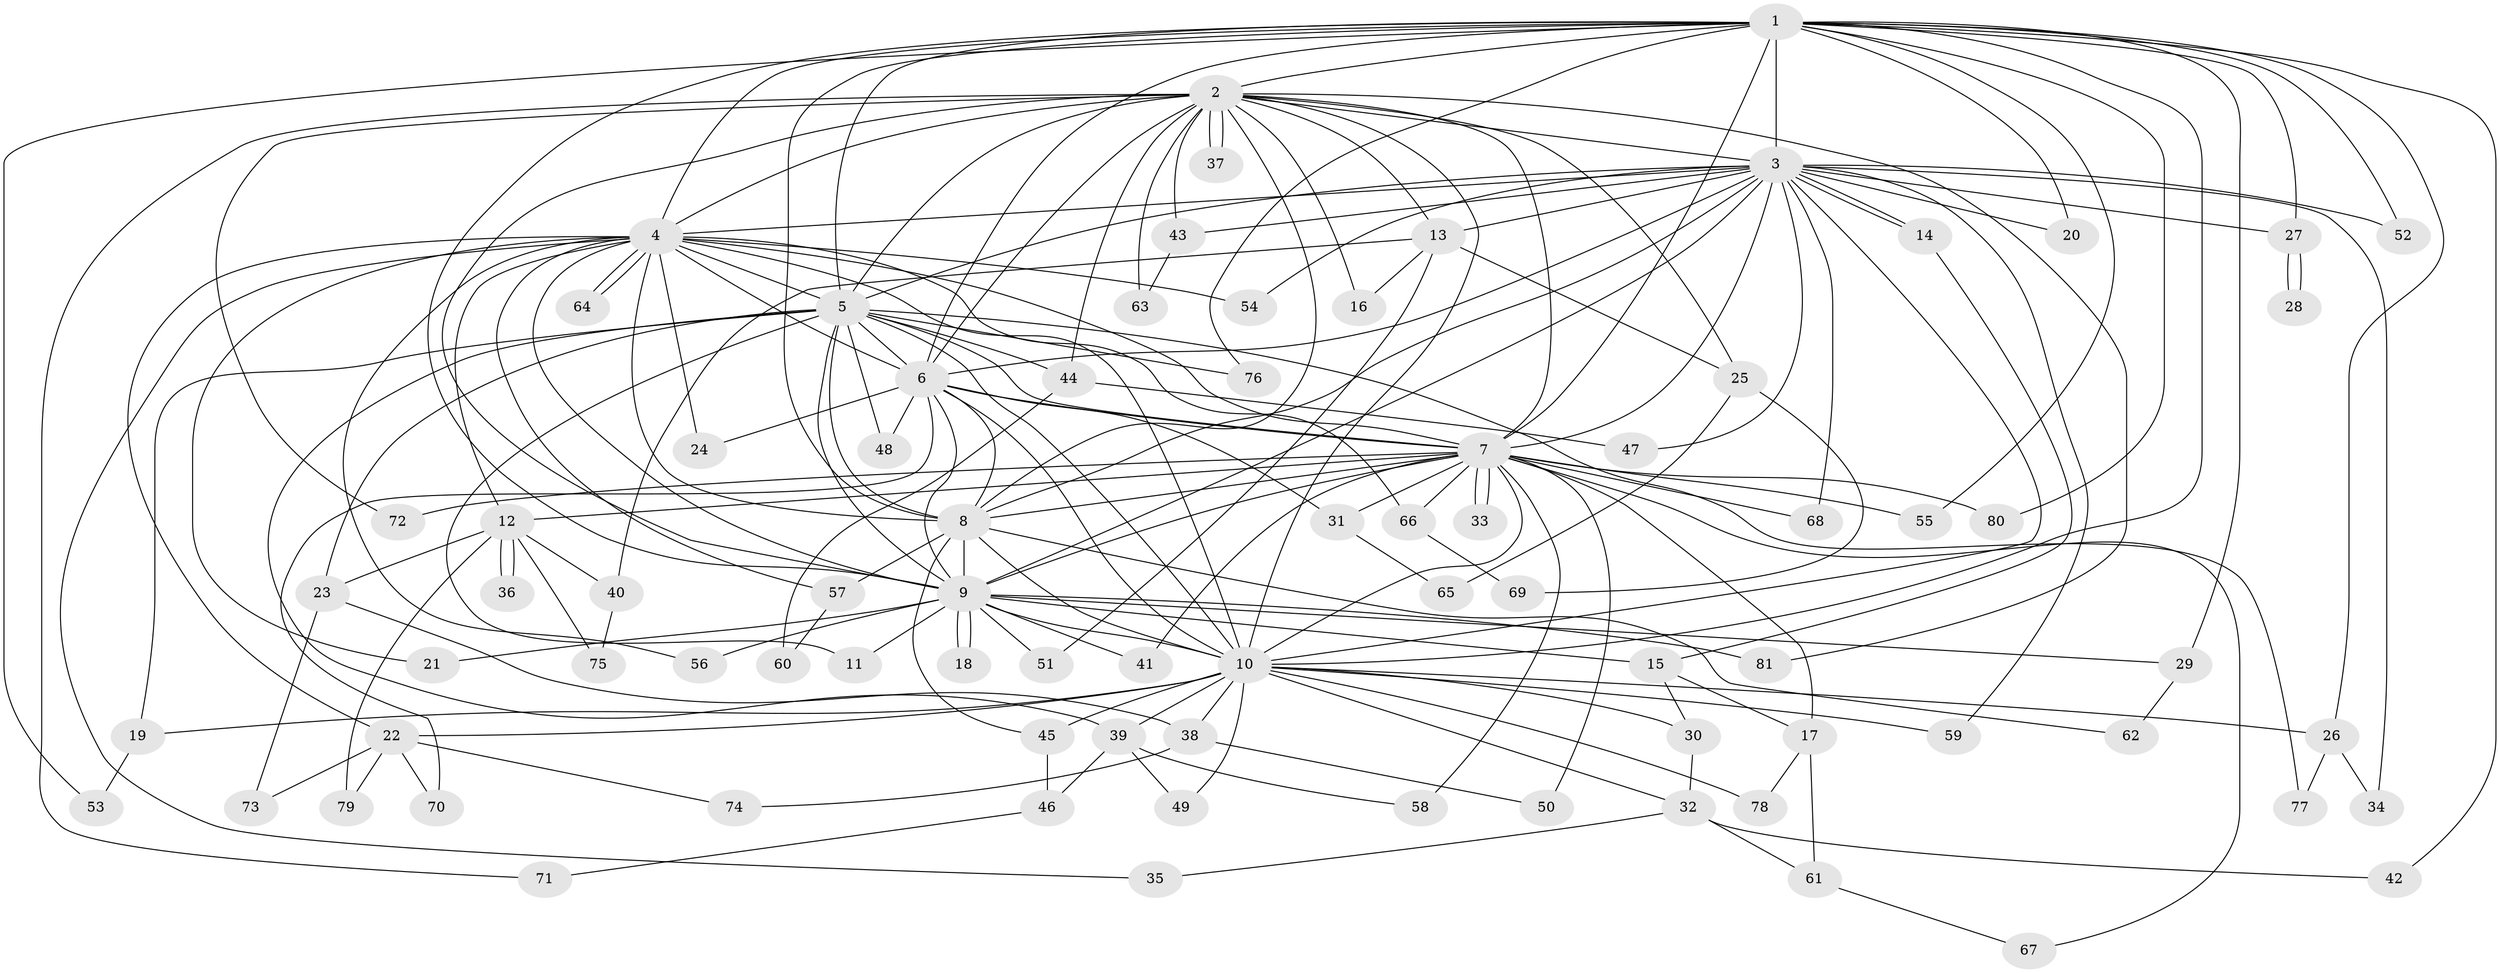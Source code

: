 // Generated by graph-tools (version 1.1) at 2025/11/02/27/25 16:11:01]
// undirected, 81 vertices, 187 edges
graph export_dot {
graph [start="1"]
  node [color=gray90,style=filled];
  1;
  2;
  3;
  4;
  5;
  6;
  7;
  8;
  9;
  10;
  11;
  12;
  13;
  14;
  15;
  16;
  17;
  18;
  19;
  20;
  21;
  22;
  23;
  24;
  25;
  26;
  27;
  28;
  29;
  30;
  31;
  32;
  33;
  34;
  35;
  36;
  37;
  38;
  39;
  40;
  41;
  42;
  43;
  44;
  45;
  46;
  47;
  48;
  49;
  50;
  51;
  52;
  53;
  54;
  55;
  56;
  57;
  58;
  59;
  60;
  61;
  62;
  63;
  64;
  65;
  66;
  67;
  68;
  69;
  70;
  71;
  72;
  73;
  74;
  75;
  76;
  77;
  78;
  79;
  80;
  81;
  1 -- 2;
  1 -- 3;
  1 -- 4;
  1 -- 5;
  1 -- 6;
  1 -- 7;
  1 -- 8;
  1 -- 9;
  1 -- 10;
  1 -- 20;
  1 -- 26;
  1 -- 27;
  1 -- 29;
  1 -- 42;
  1 -- 52;
  1 -- 53;
  1 -- 55;
  1 -- 76;
  1 -- 80;
  2 -- 3;
  2 -- 4;
  2 -- 5;
  2 -- 6;
  2 -- 7;
  2 -- 8;
  2 -- 9;
  2 -- 10;
  2 -- 13;
  2 -- 16;
  2 -- 25;
  2 -- 37;
  2 -- 37;
  2 -- 43;
  2 -- 44;
  2 -- 63;
  2 -- 71;
  2 -- 72;
  2 -- 81;
  3 -- 4;
  3 -- 5;
  3 -- 6;
  3 -- 7;
  3 -- 8;
  3 -- 9;
  3 -- 10;
  3 -- 13;
  3 -- 14;
  3 -- 14;
  3 -- 20;
  3 -- 27;
  3 -- 34;
  3 -- 43;
  3 -- 47;
  3 -- 52;
  3 -- 54;
  3 -- 59;
  3 -- 68;
  4 -- 5;
  4 -- 6;
  4 -- 7;
  4 -- 8;
  4 -- 9;
  4 -- 10;
  4 -- 12;
  4 -- 21;
  4 -- 22;
  4 -- 24;
  4 -- 35;
  4 -- 54;
  4 -- 56;
  4 -- 57;
  4 -- 64;
  4 -- 64;
  4 -- 66;
  5 -- 6;
  5 -- 7;
  5 -- 8;
  5 -- 9;
  5 -- 10;
  5 -- 11;
  5 -- 19;
  5 -- 23;
  5 -- 39;
  5 -- 44;
  5 -- 48;
  5 -- 76;
  5 -- 77;
  6 -- 7;
  6 -- 8;
  6 -- 9;
  6 -- 10;
  6 -- 24;
  6 -- 31;
  6 -- 48;
  6 -- 70;
  7 -- 8;
  7 -- 9;
  7 -- 10;
  7 -- 12;
  7 -- 17;
  7 -- 31;
  7 -- 33;
  7 -- 33;
  7 -- 41;
  7 -- 50;
  7 -- 55;
  7 -- 58;
  7 -- 66;
  7 -- 67;
  7 -- 68;
  7 -- 72;
  7 -- 80;
  8 -- 9;
  8 -- 10;
  8 -- 45;
  8 -- 57;
  8 -- 62;
  9 -- 10;
  9 -- 11;
  9 -- 15;
  9 -- 18;
  9 -- 18;
  9 -- 21;
  9 -- 29;
  9 -- 41;
  9 -- 51;
  9 -- 56;
  9 -- 81;
  10 -- 19;
  10 -- 22;
  10 -- 26;
  10 -- 30;
  10 -- 32;
  10 -- 38;
  10 -- 39;
  10 -- 45;
  10 -- 49;
  10 -- 59;
  10 -- 78;
  12 -- 23;
  12 -- 36;
  12 -- 36;
  12 -- 40;
  12 -- 75;
  12 -- 79;
  13 -- 16;
  13 -- 25;
  13 -- 40;
  13 -- 51;
  14 -- 15;
  15 -- 17;
  15 -- 30;
  17 -- 61;
  17 -- 78;
  19 -- 53;
  22 -- 70;
  22 -- 73;
  22 -- 74;
  22 -- 79;
  23 -- 38;
  23 -- 73;
  25 -- 65;
  25 -- 69;
  26 -- 34;
  26 -- 77;
  27 -- 28;
  27 -- 28;
  29 -- 62;
  30 -- 32;
  31 -- 65;
  32 -- 35;
  32 -- 42;
  32 -- 61;
  38 -- 50;
  38 -- 74;
  39 -- 46;
  39 -- 49;
  39 -- 58;
  40 -- 75;
  43 -- 63;
  44 -- 47;
  44 -- 60;
  45 -- 46;
  46 -- 71;
  57 -- 60;
  61 -- 67;
  66 -- 69;
}
